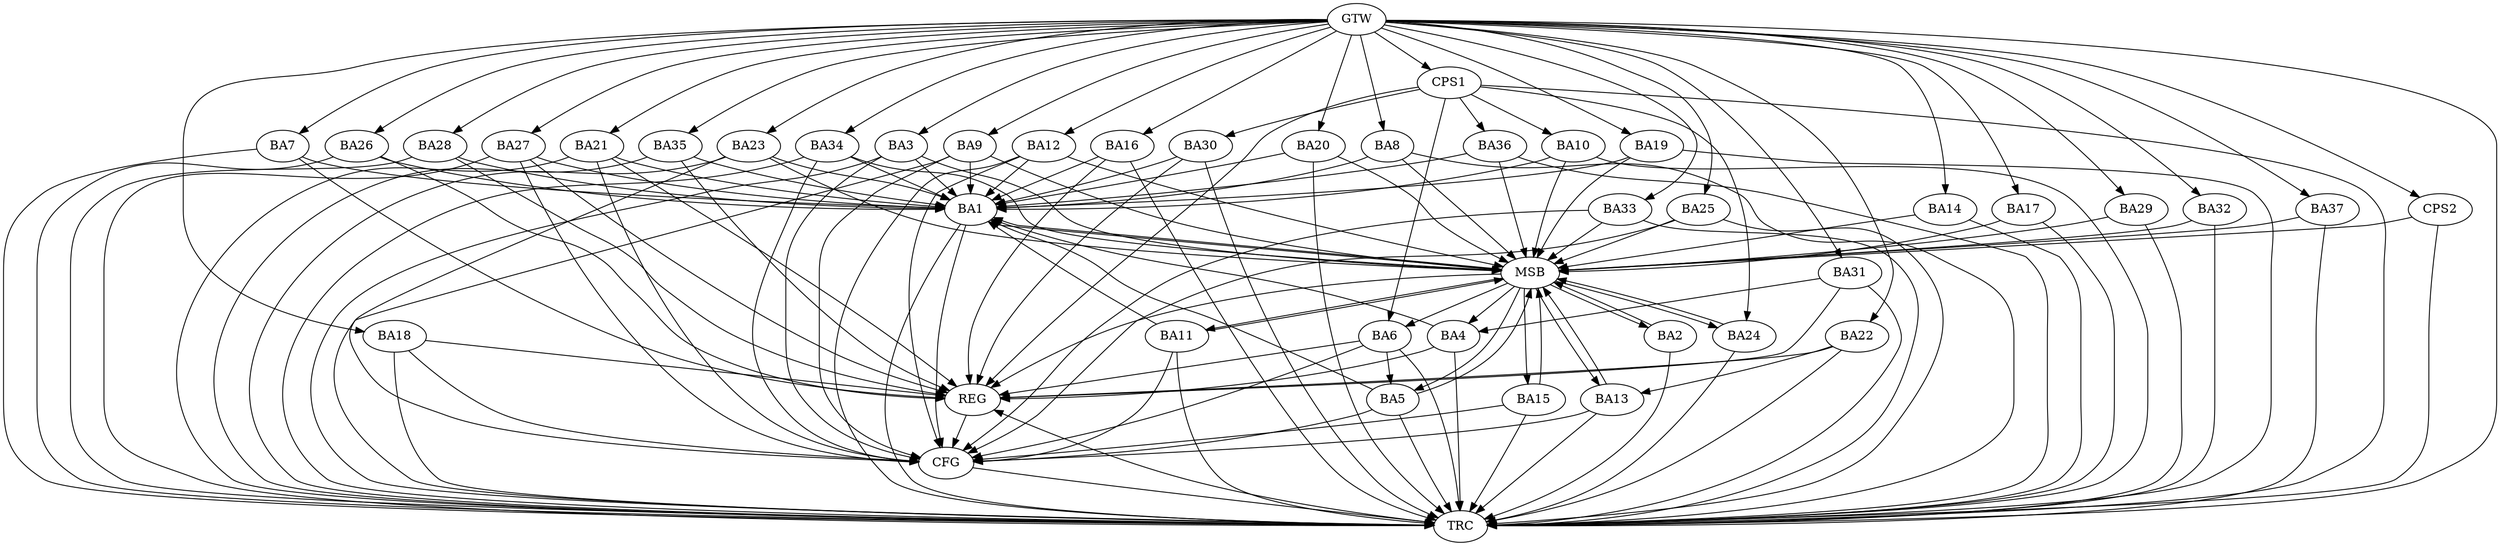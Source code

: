 strict digraph G {
  BA1 [ label="BA1" ];
  BA2 [ label="BA2" ];
  BA3 [ label="BA3" ];
  BA4 [ label="BA4" ];
  BA5 [ label="BA5" ];
  BA6 [ label="BA6" ];
  BA7 [ label="BA7" ];
  BA8 [ label="BA8" ];
  BA9 [ label="BA9" ];
  BA10 [ label="BA10" ];
  BA11 [ label="BA11" ];
  BA12 [ label="BA12" ];
  BA13 [ label="BA13" ];
  BA14 [ label="BA14" ];
  BA15 [ label="BA15" ];
  BA16 [ label="BA16" ];
  BA17 [ label="BA17" ];
  BA18 [ label="BA18" ];
  BA19 [ label="BA19" ];
  BA20 [ label="BA20" ];
  BA21 [ label="BA21" ];
  BA22 [ label="BA22" ];
  BA23 [ label="BA23" ];
  BA24 [ label="BA24" ];
  BA25 [ label="BA25" ];
  BA26 [ label="BA26" ];
  BA27 [ label="BA27" ];
  BA28 [ label="BA28" ];
  BA29 [ label="BA29" ];
  BA30 [ label="BA30" ];
  BA31 [ label="BA31" ];
  BA32 [ label="BA32" ];
  BA33 [ label="BA33" ];
  BA34 [ label="BA34" ];
  BA35 [ label="BA35" ];
  BA36 [ label="BA36" ];
  BA37 [ label="BA37" ];
  CPS1 [ label="CPS1" ];
  CPS2 [ label="CPS2" ];
  GTW [ label="GTW" ];
  REG [ label="REG" ];
  MSB [ label="MSB" ];
  CFG [ label="CFG" ];
  TRC [ label="TRC" ];
  BA4 -> BA1;
  BA6 -> BA5;
  BA21 -> BA1;
  BA22 -> BA13;
  BA27 -> BA1;
  BA30 -> BA1;
  BA31 -> BA4;
  CPS1 -> BA36;
  CPS1 -> BA30;
  CPS1 -> BA10;
  CPS1 -> BA24;
  CPS1 -> BA6;
  GTW -> BA3;
  GTW -> BA7;
  GTW -> BA8;
  GTW -> BA9;
  GTW -> BA12;
  GTW -> BA14;
  GTW -> BA16;
  GTW -> BA17;
  GTW -> BA18;
  GTW -> BA19;
  GTW -> BA20;
  GTW -> BA21;
  GTW -> BA22;
  GTW -> BA23;
  GTW -> BA25;
  GTW -> BA26;
  GTW -> BA27;
  GTW -> BA28;
  GTW -> BA29;
  GTW -> BA31;
  GTW -> BA32;
  GTW -> BA33;
  GTW -> BA34;
  GTW -> BA35;
  GTW -> BA37;
  GTW -> CPS1;
  GTW -> CPS2;
  BA4 -> REG;
  BA6 -> REG;
  BA7 -> REG;
  BA16 -> REG;
  BA18 -> REG;
  BA21 -> REG;
  BA22 -> REG;
  BA26 -> REG;
  BA27 -> REG;
  BA28 -> REG;
  BA30 -> REG;
  BA31 -> REG;
  BA35 -> REG;
  CPS1 -> REG;
  BA1 -> MSB;
  MSB -> BA2;
  MSB -> REG;
  BA2 -> MSB;
  MSB -> BA1;
  BA3 -> MSB;
  BA5 -> MSB;
  BA8 -> MSB;
  BA9 -> MSB;
  BA10 -> MSB;
  BA11 -> MSB;
  MSB -> BA6;
  BA12 -> MSB;
  BA13 -> MSB;
  BA14 -> MSB;
  BA15 -> MSB;
  BA17 -> MSB;
  MSB -> BA15;
  BA19 -> MSB;
  BA20 -> MSB;
  MSB -> BA5;
  BA23 -> MSB;
  BA24 -> MSB;
  BA25 -> MSB;
  BA29 -> MSB;
  BA32 -> MSB;
  BA33 -> MSB;
  MSB -> BA24;
  BA34 -> MSB;
  MSB -> BA4;
  BA36 -> MSB;
  BA37 -> MSB;
  CPS2 -> MSB;
  MSB -> BA13;
  MSB -> BA11;
  BA34 -> CFG;
  BA11 -> CFG;
  BA21 -> CFG;
  BA3 -> CFG;
  BA13 -> CFG;
  BA18 -> CFG;
  BA33 -> CFG;
  BA27 -> CFG;
  BA9 -> CFG;
  BA23 -> CFG;
  BA5 -> CFG;
  BA25 -> CFG;
  BA15 -> CFG;
  BA6 -> CFG;
  BA1 -> CFG;
  BA12 -> CFG;
  REG -> CFG;
  BA1 -> TRC;
  BA2 -> TRC;
  BA3 -> TRC;
  BA4 -> TRC;
  BA5 -> TRC;
  BA6 -> TRC;
  BA7 -> TRC;
  BA8 -> TRC;
  BA9 -> TRC;
  BA10 -> TRC;
  BA11 -> TRC;
  BA12 -> TRC;
  BA13 -> TRC;
  BA14 -> TRC;
  BA15 -> TRC;
  BA16 -> TRC;
  BA17 -> TRC;
  BA18 -> TRC;
  BA19 -> TRC;
  BA20 -> TRC;
  BA21 -> TRC;
  BA22 -> TRC;
  BA23 -> TRC;
  BA24 -> TRC;
  BA25 -> TRC;
  BA26 -> TRC;
  BA27 -> TRC;
  BA28 -> TRC;
  BA29 -> TRC;
  BA30 -> TRC;
  BA31 -> TRC;
  BA32 -> TRC;
  BA33 -> TRC;
  BA34 -> TRC;
  BA35 -> TRC;
  BA36 -> TRC;
  BA37 -> TRC;
  CPS1 -> TRC;
  CPS2 -> TRC;
  GTW -> TRC;
  CFG -> TRC;
  TRC -> REG;
  BA20 -> BA1;
  BA12 -> BA1;
  BA28 -> BA1;
  BA7 -> BA1;
  BA26 -> BA1;
  BA35 -> BA1;
  BA10 -> BA1;
  BA8 -> BA1;
  BA5 -> BA1;
  BA19 -> BA1;
  BA3 -> BA1;
  BA36 -> BA1;
  BA11 -> BA1;
  BA23 -> BA1;
  BA16 -> BA1;
  BA34 -> BA1;
  BA9 -> BA1;
}
